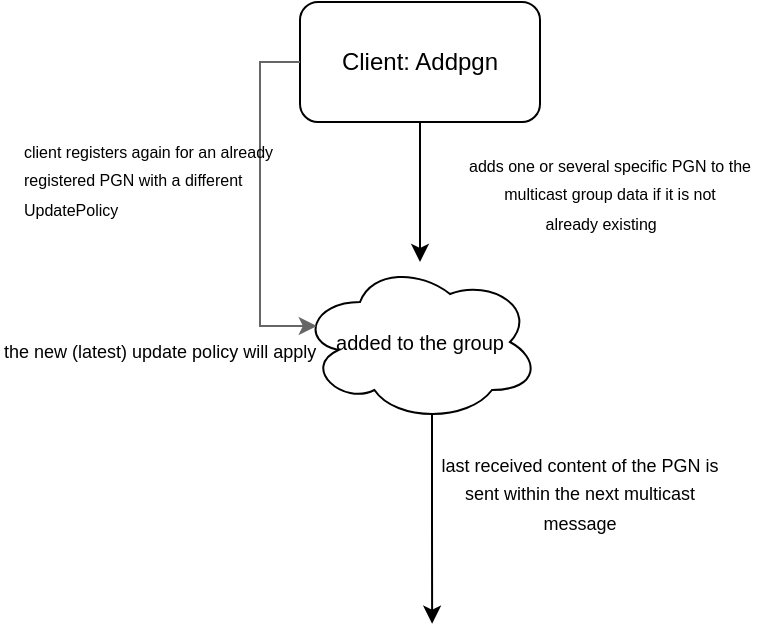 <mxfile version="23.1.4" type="github">
  <diagram name="Page-1" id="OU1NxWpHU9Om3I3ePy12">
    <mxGraphModel dx="512" dy="266" grid="1" gridSize="10" guides="1" tooltips="1" connect="1" arrows="1" fold="1" page="1" pageScale="1" pageWidth="827" pageHeight="1169" math="0" shadow="0">
      <root>
        <mxCell id="0" />
        <mxCell id="1" parent="0" />
        <mxCell id="Kobw5IPsUhzuhovQnOnC-1" value="Client: Addpgn" style="rounded=1;whiteSpace=wrap;html=1;" vertex="1" parent="1">
          <mxGeometry x="280" y="110" width="120" height="60" as="geometry" />
        </mxCell>
        <mxCell id="Kobw5IPsUhzuhovQnOnC-2" value="" style="endArrow=classic;html=1;rounded=0;exitX=0.5;exitY=1;exitDx=0;exitDy=0;" edge="1" parent="1" source="Kobw5IPsUhzuhovQnOnC-1">
          <mxGeometry width="50" height="50" relative="1" as="geometry">
            <mxPoint x="370" y="240" as="sourcePoint" />
            <mxPoint x="340" y="240" as="targetPoint" />
          </mxGeometry>
        </mxCell>
        <mxCell id="Kobw5IPsUhzuhovQnOnC-8" value="&lt;font style=&quot;font-size: 8px;&quot;&gt;adds one or several specific PGN to the multicast group data if it is not&lt;br&gt;already existing&lt;span style=&quot;&quot;&gt;&lt;span style=&quot;white-space: pre;&quot;&gt;&amp;nbsp;&amp;nbsp;&amp;nbsp;&amp;nbsp;&lt;/span&gt;&lt;/span&gt;&lt;/font&gt;" style="text;strokeColor=none;align=center;fillColor=none;html=1;verticalAlign=middle;whiteSpace=wrap;rounded=0;" vertex="1" parent="1">
          <mxGeometry x="350" y="190" width="170" height="30" as="geometry" />
        </mxCell>
        <mxCell id="Kobw5IPsUhzuhovQnOnC-14" style="edgeStyle=orthogonalEdgeStyle;rounded=0;orthogonalLoop=1;jettySize=auto;html=1;exitX=0.55;exitY=0.95;exitDx=0;exitDy=0;exitPerimeter=0;" edge="1" parent="1" source="Kobw5IPsUhzuhovQnOnC-9">
          <mxGeometry relative="1" as="geometry">
            <mxPoint x="346.065" y="420.86" as="targetPoint" />
          </mxGeometry>
        </mxCell>
        <mxCell id="Kobw5IPsUhzuhovQnOnC-9" value="&lt;font style=&quot;font-size: 10px;&quot;&gt;added to the group&lt;/font&gt;" style="ellipse;shape=cloud;whiteSpace=wrap;html=1;" vertex="1" parent="1">
          <mxGeometry x="280" y="240" width="120" height="80" as="geometry" />
        </mxCell>
        <mxCell id="Kobw5IPsUhzuhovQnOnC-10" value="&lt;font style=&quot;font-size: 9px;&quot;&gt;last received content of the PGN is sent within the next multicast&lt;br&gt;message&lt;/font&gt;" style="text;strokeColor=none;align=center;fillColor=none;html=1;verticalAlign=middle;whiteSpace=wrap;rounded=0;" vertex="1" parent="1">
          <mxGeometry x="340" y="340" width="160" height="30" as="geometry" />
        </mxCell>
        <mxCell id="Kobw5IPsUhzuhovQnOnC-12" style="edgeStyle=orthogonalEdgeStyle;rounded=0;orthogonalLoop=1;jettySize=auto;html=1;exitX=0;exitY=0.5;exitDx=0;exitDy=0;entryX=0.07;entryY=0.4;entryDx=0;entryDy=0;entryPerimeter=0;fillColor=#f5f5f5;strokeColor=#666666;gradientColor=#b3b3b3;" edge="1" parent="1" source="Kobw5IPsUhzuhovQnOnC-1" target="Kobw5IPsUhzuhovQnOnC-9">
          <mxGeometry relative="1" as="geometry">
            <Array as="points">
              <mxPoint x="260" y="140" />
              <mxPoint x="260" y="272" />
            </Array>
          </mxGeometry>
        </mxCell>
        <mxCell id="Kobw5IPsUhzuhovQnOnC-13" value="&lt;font style=&quot;font-size: 8px;&quot;&gt;client registers again for an already registered PGN with a different&lt;br&gt;UpdatePolicy&lt;/font&gt;" style="text;whiteSpace=wrap;html=1;" vertex="1" parent="1">
          <mxGeometry x="140" y="170" width="150" height="50" as="geometry" />
        </mxCell>
        <mxCell id="Kobw5IPsUhzuhovQnOnC-15" value="&lt;font style=&quot;font-size: 9px;&quot;&gt;the new (latest) update policy will apply&lt;/font&gt;" style="text;whiteSpace=wrap;html=1;" vertex="1" parent="1">
          <mxGeometry x="130" y="270" width="160" height="50" as="geometry" />
        </mxCell>
      </root>
    </mxGraphModel>
  </diagram>
</mxfile>

